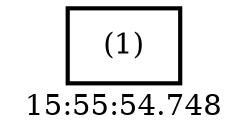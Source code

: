 digraph  g{ graph[label = "15:55:54.748"]
node [shape=rectangle, color=black, fontcolor=black, style=bold] edge [color=black] 0 [label="(1)"] ; 
}

